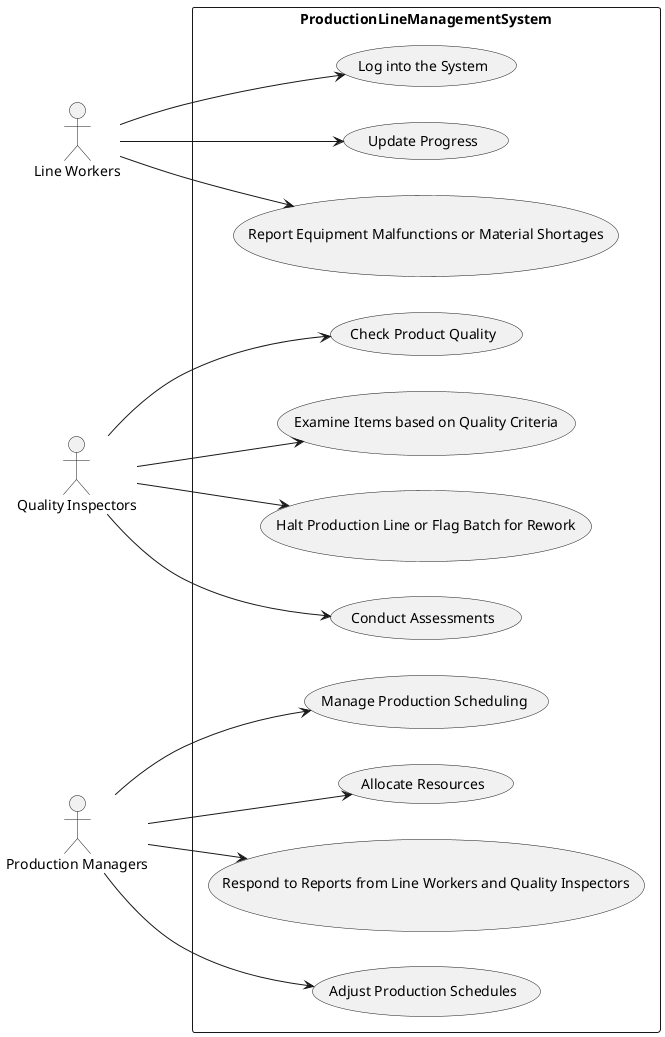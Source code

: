 @startuml
left to right direction
skinparam packageStyle rect
skinparam shadowing false
actor :Line Workers: as lineWorkers
actor :Quality Inspectors: as qualityInspectors
actor :Production Managers: as productionManagers

rectangle ProductionLineManagementSystem {
  usecase "Log into the System" as logIntoSystem
  usecase "Update Progress" as updateProgress
  usecase "Report Equipment Malfunctions or Material Shortages" as reportIssues
  usecase "Check Product Quality" as checkProductQuality
  usecase "Examine Items based on Quality Criteria" as examineItems
  usecase "Halt Production Line or Flag Batch for Rework" as haltProduction
  usecase "Conduct Assessments" as conductAssessments
  usecase "Manage Production Scheduling" as manageScheduling
  usecase "Allocate Resources" as allocateResources
  usecase "Respond to Reports from Line Workers and Quality Inspectors" as respondToReports
  usecase "Adjust Production Schedules" as adjustSchedules

  lineWorkers --> logIntoSystem
  lineWorkers --> updateProgress
  lineWorkers --> reportIssues

  qualityInspectors --> checkProductQuality
  qualityInspectors --> examineItems
  qualityInspectors --> haltProduction
  qualityInspectors --> conductAssessments

  productionManagers --> manageScheduling
  productionManagers --> allocateResources
  productionManagers --> respondToReports
  productionManagers --> adjustSchedules
}
@enduml
